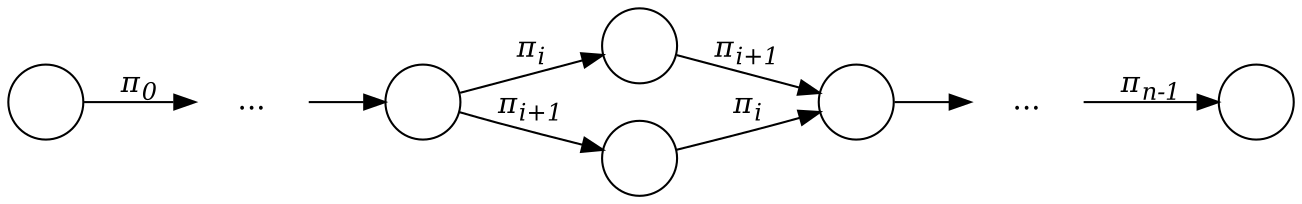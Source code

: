 digraph SeqEquiv {
    rankdir=LR;
    fontname="Palatino-Italic";
    node [shape=circle, fixedsize=true, label=""];
    edge [fontname="Palatino-Italic"];
    dots1, dots2 [shape=none, label="..."];

    init -> dots1 [label=<&#960;<sub>0</sub>>];
    dots1 -> 0;
    0 -> 1 [label=<&#960;<sub>i</sub>>];
    0 -> 2 [label=<&#960;<sub>i+1</sub>>];
    1 -> 12 [label=<&#960;<sub>i+1</sub>>];
    2 -> 12 [label=<&#960;<sub>i</sub>>];
    12 -> dots2
    dots2 -> final [label=<&#960;<sub>n-1</sub>>];

}
